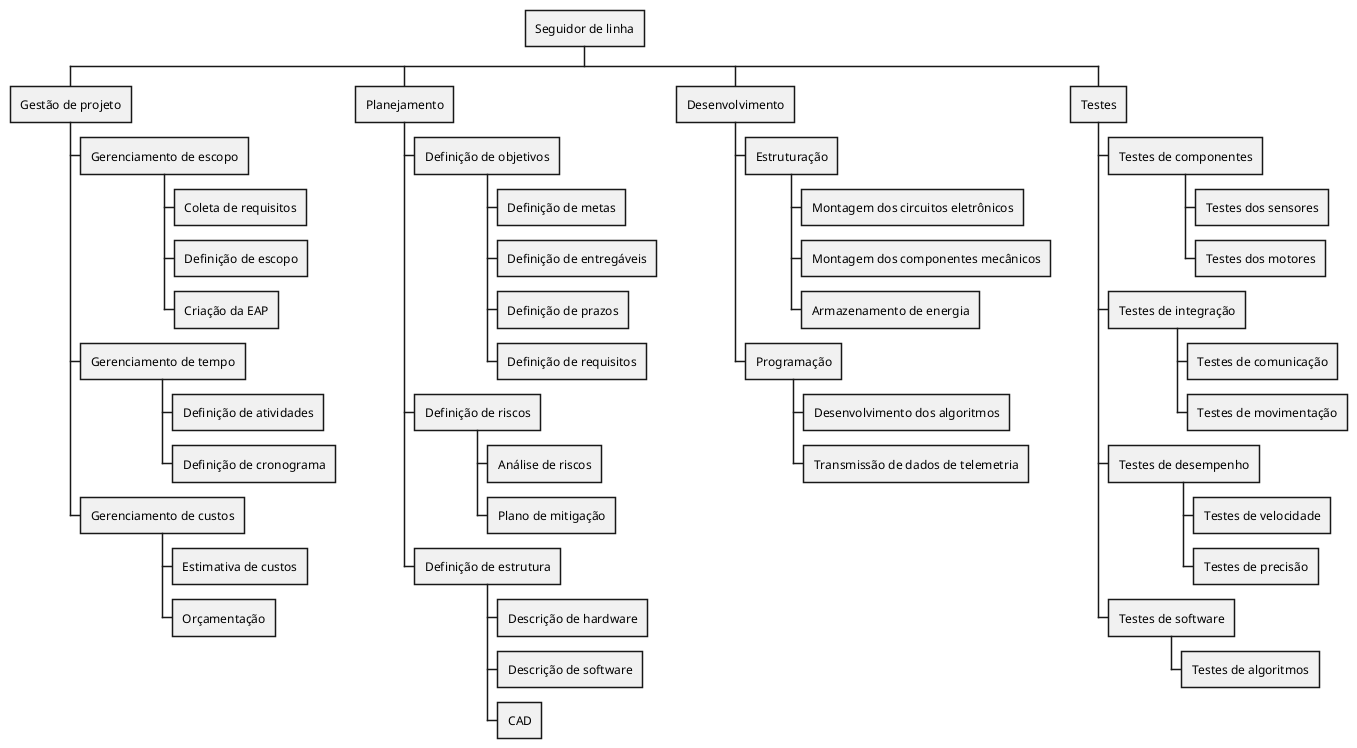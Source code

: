 @startwbs
* Seguidor de linha

** Gestão de projeto
*** Gerenciamento de escopo
**** Coleta de requisitos
**** Definição de escopo
**** Criação da EAP
*** Gerenciamento de tempo
**** Definição de atividades
**** Definição de cronograma
*** Gerenciamento de custos
**** Estimativa de custos
**** Orçamentação

** Planejamento
*** Definição de objetivos
**** Definição de metas
**** Definição de entregáveis
**** Definição de prazos
**** Definição de requisitos
*** Definição de riscos
**** Análise de riscos
**** Plano de mitigação
*** Definição de estrutura
**** Descrição de hardware
**** Descrição de software
**** CAD

** Desenvolvimento
*** Estruturação
**** Montagem dos circuitos eletrônicos
**** Montagem dos componentes mecânicos
**** Armazenamento de energia
*** Programação
**** Desenvolvimento dos algoritmos
**** Transmissão de dados de telemetria

** Testes
*** Testes de componentes
**** Testes dos sensores
**** Testes dos motores
*** Testes de integração
**** Testes de comunicação
**** Testes de movimentação
*** Testes de desempenho
**** Testes de velocidade
**** Testes de precisão
*** Testes de software
**** Testes de algoritmos
@endwbs
